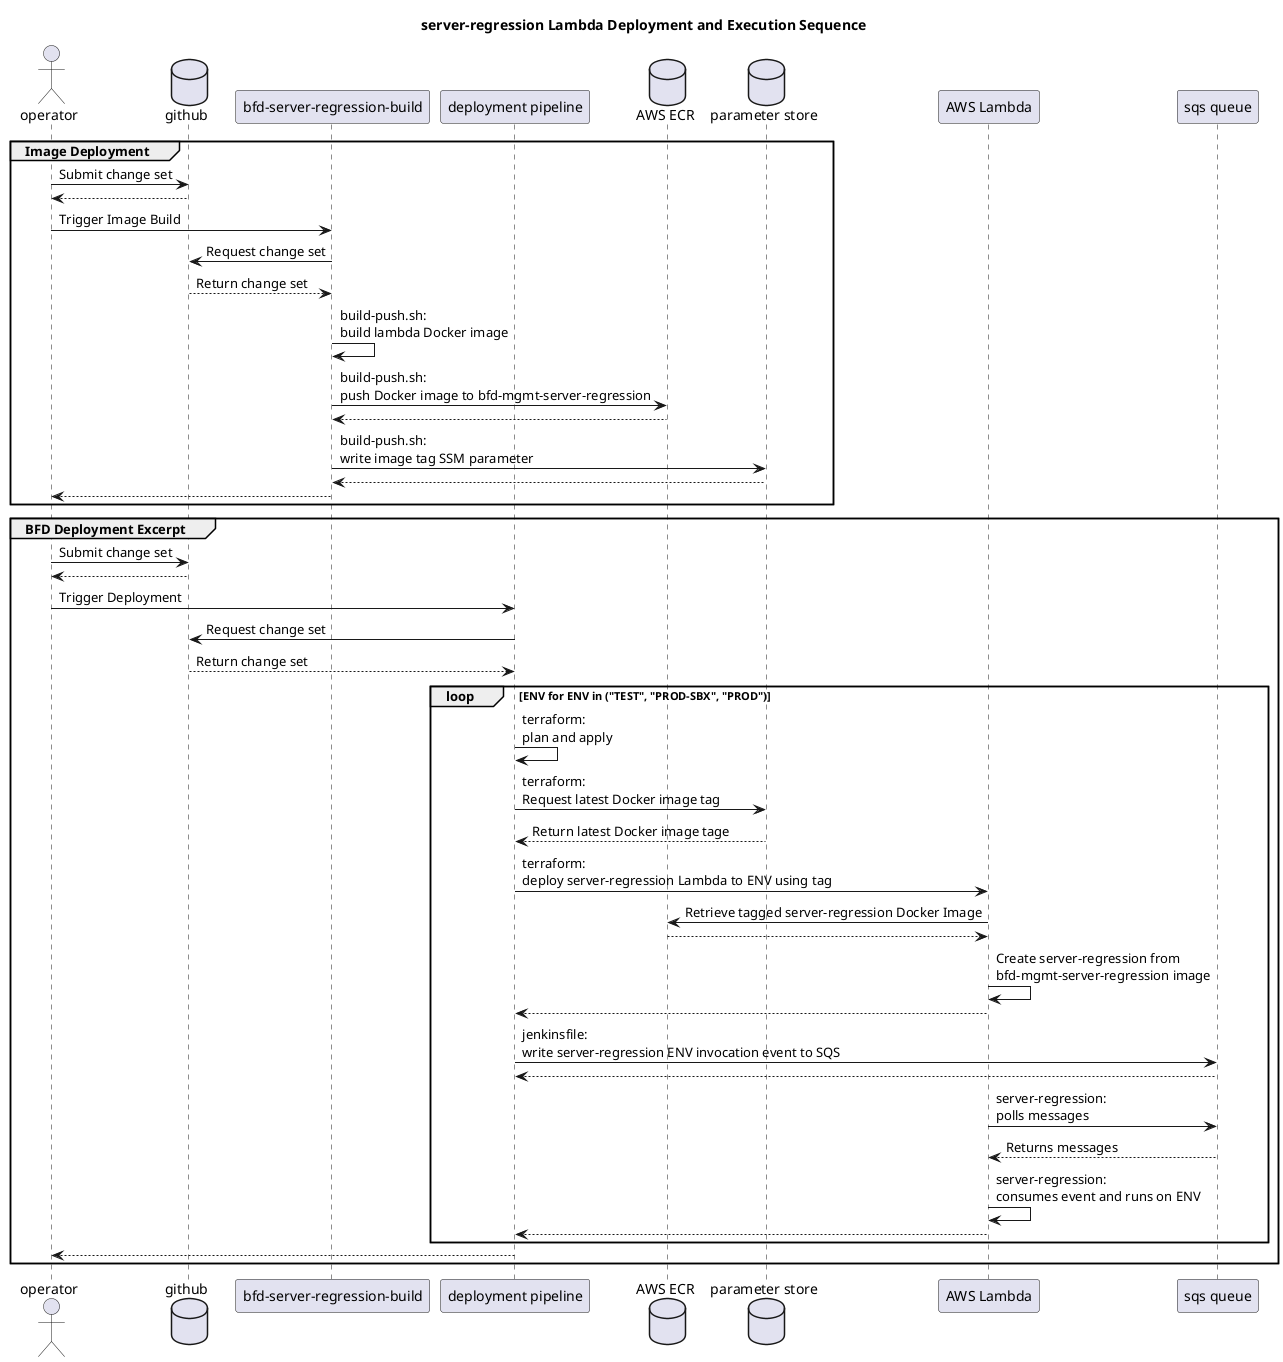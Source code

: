 @startuml server-regression
title server-regression Lambda Deployment and Execution Sequence
actor operator
database "github"
participant "bfd-server-regression-build"
participant "deployment pipeline"
database "AWS ECR"
database "parameter store"
participant "AWS Lambda"
participant "sqs queue"
group Image Deployment
    operator -> github: Submit change set
    github --> operator
    operator -> "bfd-server-regression-build": Trigger Image Build
    "bfd-server-regression-build" -> github: Request change set
    github --> "bfd-server-regression-build": Return change set
    "bfd-server-regression-build" -> "bfd-server-regression-build": build-push.sh:\nbuild lambda Docker image
    "bfd-server-regression-build" -> "AWS ECR": build-push.sh:\npush Docker image to bfd-mgmt-server-regression
    "AWS ECR" --> "bfd-server-regression-build"
    "bfd-server-regression-build" -> "parameter store": build-push.sh:\nwrite image tag SSM parameter
    "parameter store" --> "bfd-server-regression-build"
    "bfd-server-regression-build" --> operator
end
group BFD Deployment Excerpt
    operator -> github: Submit change set
    github --> operator
    operator -> "deployment pipeline": Trigger Deployment
    "deployment pipeline" -> github: Request change set
    github --> "deployment pipeline": Return change set
        loop ENV for ENV in ("TEST", "PROD-SBX", "PROD")
            "deployment pipeline" -> "deployment pipeline": terraform:\nplan and apply
            "deployment pipeline" -> "parameter store": terraform:\nRequest latest Docker image tag
            "parameter store" --> "deployment pipeline": Return latest Docker image tage
            "deployment pipeline" -> "AWS Lambda": terraform:\ndeploy server-regression Lambda to ENV using tag
            "AWS Lambda" -> "AWS ECR": Retrieve tagged server-regression Docker Image
            "AWS ECR" --> "AWS Lambda"
            "AWS Lambda" -> "AWS Lambda": Create server-regression from\nbfd-mgmt-server-regression image
            "AWS Lambda" --> "deployment pipeline"
            "deployment pipeline" -> "sqs queue": jenkinsfile:\nwrite server-regression ENV invocation event to SQS
            "sqs queue" --> "deployment pipeline"
            "AWS Lambda" -> "sqs queue":server-regression:\npolls messages
            "sqs queue" --> "AWS Lambda":Returns messages
            "AWS Lambda" -> "AWS Lambda":server-regression:\nconsumes event and runs on ENV
            "AWS Lambda" --> "deployment pipeline"
        end
    "deployment pipeline" --> operator
end
@enduml
